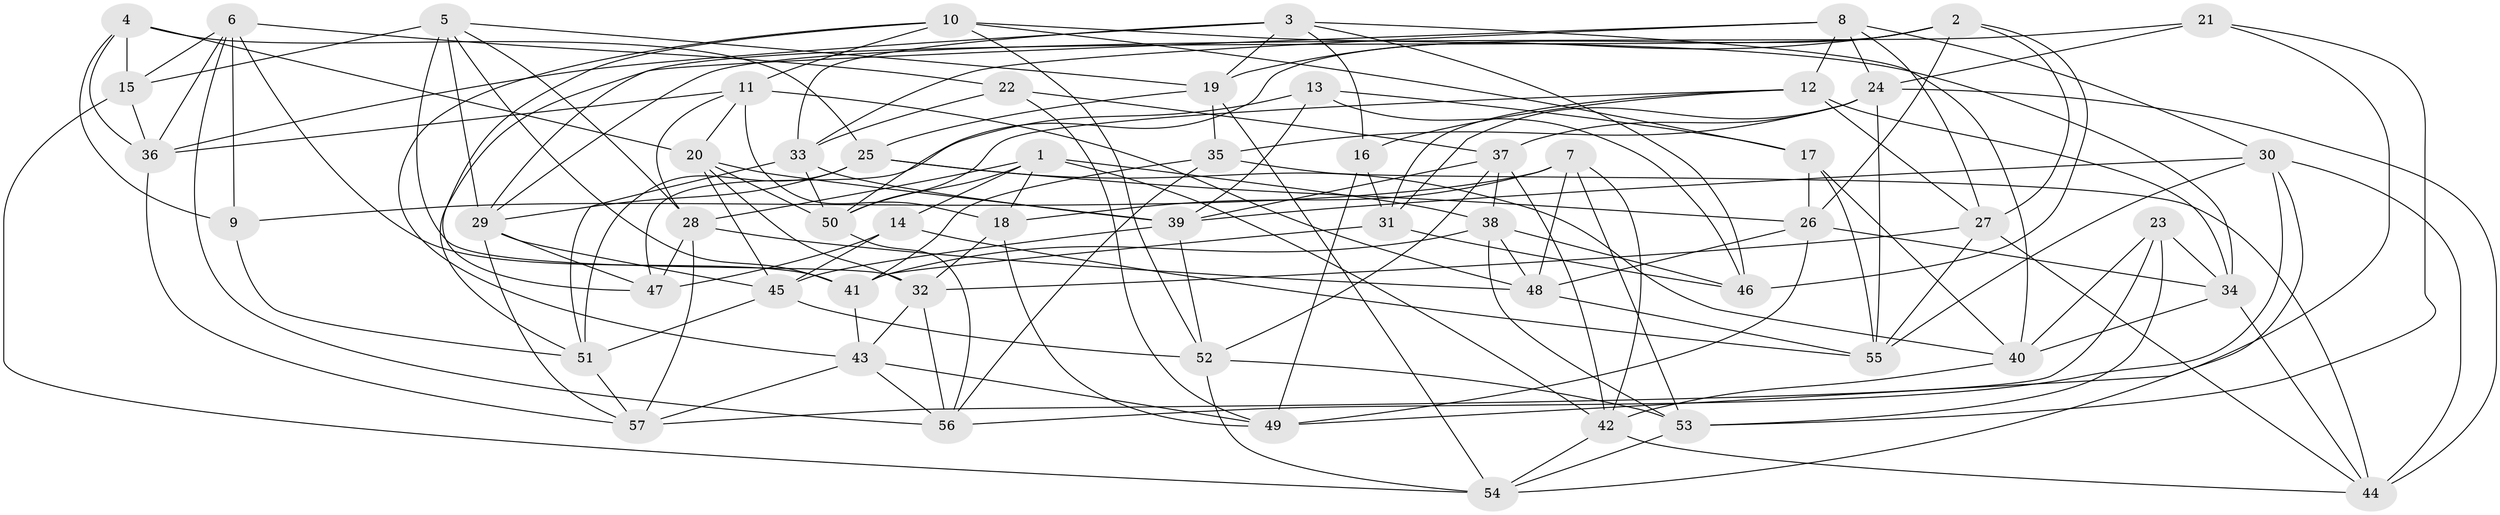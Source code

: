 // original degree distribution, {4: 1.0}
// Generated by graph-tools (version 1.1) at 2025/50/03/09/25 03:50:50]
// undirected, 57 vertices, 161 edges
graph export_dot {
graph [start="1"]
  node [color=gray90,style=filled];
  1;
  2;
  3;
  4;
  5;
  6;
  7;
  8;
  9;
  10;
  11;
  12;
  13;
  14;
  15;
  16;
  17;
  18;
  19;
  20;
  21;
  22;
  23;
  24;
  25;
  26;
  27;
  28;
  29;
  30;
  31;
  32;
  33;
  34;
  35;
  36;
  37;
  38;
  39;
  40;
  41;
  42;
  43;
  44;
  45;
  46;
  47;
  48;
  49;
  50;
  51;
  52;
  53;
  54;
  55;
  56;
  57;
  1 -- 14 [weight=1.0];
  1 -- 18 [weight=1.0];
  1 -- 28 [weight=1.0];
  1 -- 38 [weight=1.0];
  1 -- 42 [weight=1.0];
  1 -- 50 [weight=1.0];
  2 -- 19 [weight=1.0];
  2 -- 26 [weight=1.0];
  2 -- 27 [weight=1.0];
  2 -- 46 [weight=1.0];
  2 -- 50 [weight=1.0];
  2 -- 51 [weight=1.0];
  3 -- 16 [weight=1.0];
  3 -- 19 [weight=1.0];
  3 -- 33 [weight=1.0];
  3 -- 36 [weight=1.0];
  3 -- 40 [weight=1.0];
  3 -- 46 [weight=1.0];
  4 -- 9 [weight=1.0];
  4 -- 15 [weight=2.0];
  4 -- 20 [weight=1.0];
  4 -- 25 [weight=1.0];
  4 -- 36 [weight=1.0];
  5 -- 15 [weight=1.0];
  5 -- 19 [weight=1.0];
  5 -- 28 [weight=1.0];
  5 -- 29 [weight=1.0];
  5 -- 32 [weight=1.0];
  5 -- 41 [weight=1.0];
  6 -- 9 [weight=1.0];
  6 -- 15 [weight=1.0];
  6 -- 22 [weight=1.0];
  6 -- 36 [weight=1.0];
  6 -- 41 [weight=1.0];
  6 -- 56 [weight=1.0];
  7 -- 9 [weight=1.0];
  7 -- 18 [weight=2.0];
  7 -- 42 [weight=1.0];
  7 -- 48 [weight=1.0];
  7 -- 53 [weight=1.0];
  8 -- 12 [weight=1.0];
  8 -- 24 [weight=1.0];
  8 -- 27 [weight=1.0];
  8 -- 29 [weight=1.0];
  8 -- 30 [weight=1.0];
  8 -- 33 [weight=1.0];
  9 -- 51 [weight=1.0];
  10 -- 11 [weight=1.0];
  10 -- 17 [weight=1.0];
  10 -- 34 [weight=1.0];
  10 -- 43 [weight=1.0];
  10 -- 47 [weight=1.0];
  10 -- 52 [weight=1.0];
  11 -- 18 [weight=1.0];
  11 -- 20 [weight=1.0];
  11 -- 28 [weight=1.0];
  11 -- 36 [weight=1.0];
  11 -- 48 [weight=1.0];
  12 -- 16 [weight=1.0];
  12 -- 27 [weight=1.0];
  12 -- 31 [weight=1.0];
  12 -- 34 [weight=1.0];
  12 -- 50 [weight=1.0];
  13 -- 17 [weight=2.0];
  13 -- 39 [weight=2.0];
  13 -- 46 [weight=1.0];
  13 -- 47 [weight=1.0];
  14 -- 45 [weight=1.0];
  14 -- 47 [weight=1.0];
  14 -- 55 [weight=1.0];
  15 -- 36 [weight=1.0];
  15 -- 54 [weight=1.0];
  16 -- 31 [weight=1.0];
  16 -- 49 [weight=1.0];
  17 -- 26 [weight=1.0];
  17 -- 40 [weight=1.0];
  17 -- 55 [weight=1.0];
  18 -- 32 [weight=1.0];
  18 -- 49 [weight=1.0];
  19 -- 25 [weight=1.0];
  19 -- 35 [weight=1.0];
  19 -- 54 [weight=1.0];
  20 -- 32 [weight=1.0];
  20 -- 39 [weight=1.0];
  20 -- 45 [weight=1.0];
  20 -- 50 [weight=1.0];
  21 -- 24 [weight=1.0];
  21 -- 29 [weight=1.0];
  21 -- 49 [weight=1.0];
  21 -- 53 [weight=1.0];
  22 -- 33 [weight=1.0];
  22 -- 37 [weight=1.0];
  22 -- 49 [weight=1.0];
  23 -- 34 [weight=1.0];
  23 -- 40 [weight=1.0];
  23 -- 53 [weight=1.0];
  23 -- 57 [weight=1.0];
  24 -- 31 [weight=1.0];
  24 -- 35 [weight=2.0];
  24 -- 37 [weight=1.0];
  24 -- 44 [weight=1.0];
  24 -- 55 [weight=1.0];
  25 -- 26 [weight=1.0];
  25 -- 29 [weight=1.0];
  25 -- 40 [weight=1.0];
  25 -- 51 [weight=1.0];
  26 -- 34 [weight=1.0];
  26 -- 48 [weight=1.0];
  26 -- 49 [weight=1.0];
  27 -- 32 [weight=1.0];
  27 -- 44 [weight=1.0];
  27 -- 55 [weight=1.0];
  28 -- 47 [weight=1.0];
  28 -- 48 [weight=1.0];
  28 -- 57 [weight=1.0];
  29 -- 45 [weight=1.0];
  29 -- 47 [weight=2.0];
  29 -- 57 [weight=1.0];
  30 -- 39 [weight=1.0];
  30 -- 44 [weight=1.0];
  30 -- 54 [weight=1.0];
  30 -- 55 [weight=1.0];
  30 -- 56 [weight=1.0];
  31 -- 41 [weight=1.0];
  31 -- 46 [weight=2.0];
  32 -- 43 [weight=1.0];
  32 -- 56 [weight=1.0];
  33 -- 39 [weight=1.0];
  33 -- 50 [weight=1.0];
  33 -- 51 [weight=1.0];
  34 -- 40 [weight=1.0];
  34 -- 44 [weight=1.0];
  35 -- 41 [weight=1.0];
  35 -- 44 [weight=1.0];
  35 -- 56 [weight=1.0];
  36 -- 57 [weight=1.0];
  37 -- 38 [weight=1.0];
  37 -- 39 [weight=1.0];
  37 -- 42 [weight=1.0];
  37 -- 52 [weight=1.0];
  38 -- 41 [weight=1.0];
  38 -- 46 [weight=1.0];
  38 -- 48 [weight=1.0];
  38 -- 53 [weight=1.0];
  39 -- 45 [weight=1.0];
  39 -- 52 [weight=1.0];
  40 -- 42 [weight=1.0];
  41 -- 43 [weight=1.0];
  42 -- 44 [weight=1.0];
  42 -- 54 [weight=1.0];
  43 -- 49 [weight=1.0];
  43 -- 56 [weight=1.0];
  43 -- 57 [weight=1.0];
  45 -- 51 [weight=1.0];
  45 -- 52 [weight=1.0];
  48 -- 55 [weight=1.0];
  50 -- 56 [weight=1.0];
  51 -- 57 [weight=1.0];
  52 -- 53 [weight=1.0];
  52 -- 54 [weight=1.0];
  53 -- 54 [weight=1.0];
}

